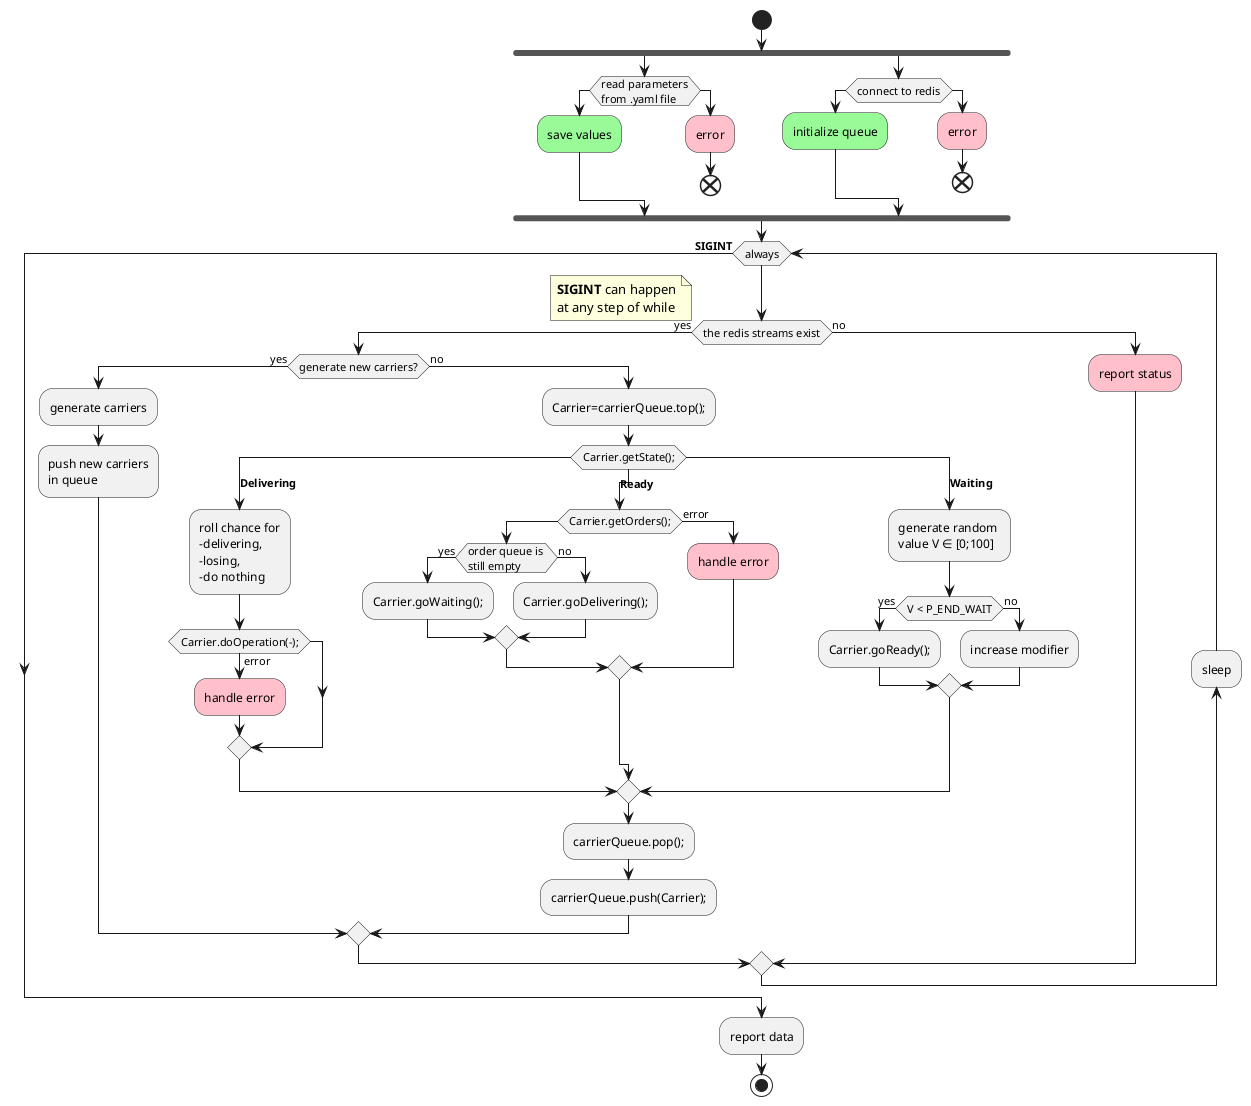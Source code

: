 @startuml
start
fork
if (read parameters\nfrom .yaml file) then
  #palegreen:save values;
else
  #pink:error;
  end
endif
fork again
if (connect to redis) then
  #palegreen:initialize queue;
else
  #pink:error;
  end
endif
endfork


while (always)
    if (the redis streams exist) then (yes)
      if (generate new carriers?) then (yes)
        :generate carriers;
        :push new carriers\nin queue;
      else (no)
        :Carrier=carrierQueue.top();;


        switch (Carrier.getState();)


          case (**Delivering**)
            :roll chance for\n-delivering,\n-losing,\n-do nothing;
            if(Carrier.doOperation(-);) then
            else (error)
             #pink:handle error;
            endif



          case(**Ready**)
            if (Carrier.getOrders();) then
              if (order queue is \nstill empty) then (yes)
                :Carrier.goWaiting();;
              else (no)
                :Carrier.goDelivering();;
              endif
            else (error)
             #pink:handle error;
            endif

          case(**Waiting**)
            :generate random \nvalue V ∈ [0;100];
            if (V < P_END_WAIT) then (yes)
              :Carrier.goReady();;
            else (no)
              :increase modifier;
            endif
        endswitch
        :carrierQueue.pop();;
        :carrierQueue.push(Carrier);;
      endif
    else (no)
      #pink:report status;
    endif
  backward:sleep;

endwhile (**SIGINT**) 
floating note left:**SIGINT** can happen\nat any step of while
:report data;
stop
@enduml